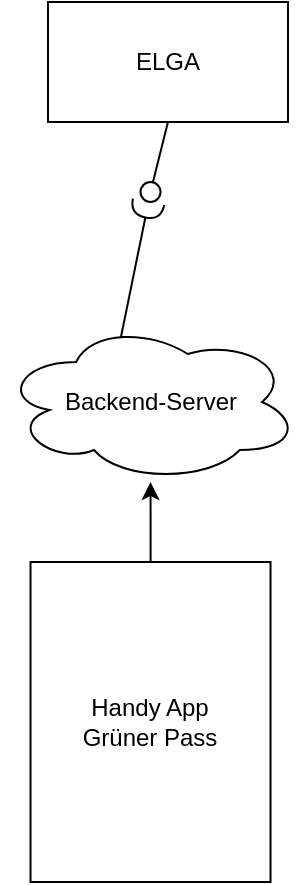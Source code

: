 <mxfile version="17.2.6" type="github"><diagram id="h4O3Zr0rtzwo_6TjT29K" name="Page-1"><mxGraphModel dx="1186" dy="823" grid="1" gridSize="10" guides="1" tooltips="1" connect="1" arrows="1" fold="1" page="1" pageScale="1" pageWidth="827" pageHeight="1169" math="0" shadow="0"><root><mxCell id="0"/><mxCell id="1" parent="0"/><mxCell id="rpFd1adktAVk5XNZ3Fu8-4" value="Backend-Server" style="ellipse;shape=cloud;whiteSpace=wrap;html=1;" vertex="1" parent="1"><mxGeometry x="126.88" y="200" width="148.75" height="80" as="geometry"/></mxCell><mxCell id="rpFd1adktAVk5XNZ3Fu8-8" style="edgeStyle=orthogonalEdgeStyle;rounded=0;orthogonalLoop=1;jettySize=auto;html=1;" edge="1" parent="1" source="rpFd1adktAVk5XNZ3Fu8-7" target="rpFd1adktAVk5XNZ3Fu8-4"><mxGeometry relative="1" as="geometry"/></mxCell><mxCell id="rpFd1adktAVk5XNZ3Fu8-7" value="Handy App&lt;br&gt;Grüner Pass" style="rounded=0;whiteSpace=wrap;html=1;" vertex="1" parent="1"><mxGeometry x="141.26" y="320" width="120" height="160" as="geometry"/></mxCell><mxCell id="rpFd1adktAVk5XNZ3Fu8-12" value="" style="rounded=0;orthogonalLoop=1;jettySize=auto;html=1;endArrow=halfCircle;endFill=0;endSize=6;strokeWidth=1;sketch=0;exitX=0.4;exitY=0.1;exitDx=0;exitDy=0;exitPerimeter=0;" edge="1" target="rpFd1adktAVk5XNZ3Fu8-13" parent="1" source="rpFd1adktAVk5XNZ3Fu8-4"><mxGeometry relative="1" as="geometry"><mxPoint x="360" y="160" as="sourcePoint"/><mxPoint x="130" y="170" as="targetPoint"/></mxGeometry></mxCell><mxCell id="rpFd1adktAVk5XNZ3Fu8-13" value="" style="ellipse;whiteSpace=wrap;html=1;align=center;aspect=fixed;resizable=0;points=[];outlineConnect=0;sketch=0;" vertex="1" parent="1"><mxGeometry x="196.26" y="130" width="10" height="10" as="geometry"/></mxCell><mxCell id="rpFd1adktAVk5XNZ3Fu8-14" value="" style="rounded=0;orthogonalLoop=1;jettySize=auto;html=1;endArrow=none;endFill=0;sketch=0;sourcePerimeterSpacing=0;exitX=0.5;exitY=1;exitDx=0;exitDy=0;" edge="1" parent="1" source="rpFd1adktAVk5XNZ3Fu8-15" target="rpFd1adktAVk5XNZ3Fu8-13"><mxGeometry relative="1" as="geometry"><mxPoint x="199.024" y="207.04" as="sourcePoint"/><mxPoint x="201" y="170" as="targetPoint"/></mxGeometry></mxCell><mxCell id="rpFd1adktAVk5XNZ3Fu8-15" value="ELGA" style="rounded=0;whiteSpace=wrap;html=1;" vertex="1" parent="1"><mxGeometry x="150" y="40" width="120" height="60" as="geometry"/></mxCell></root></mxGraphModel></diagram></mxfile>